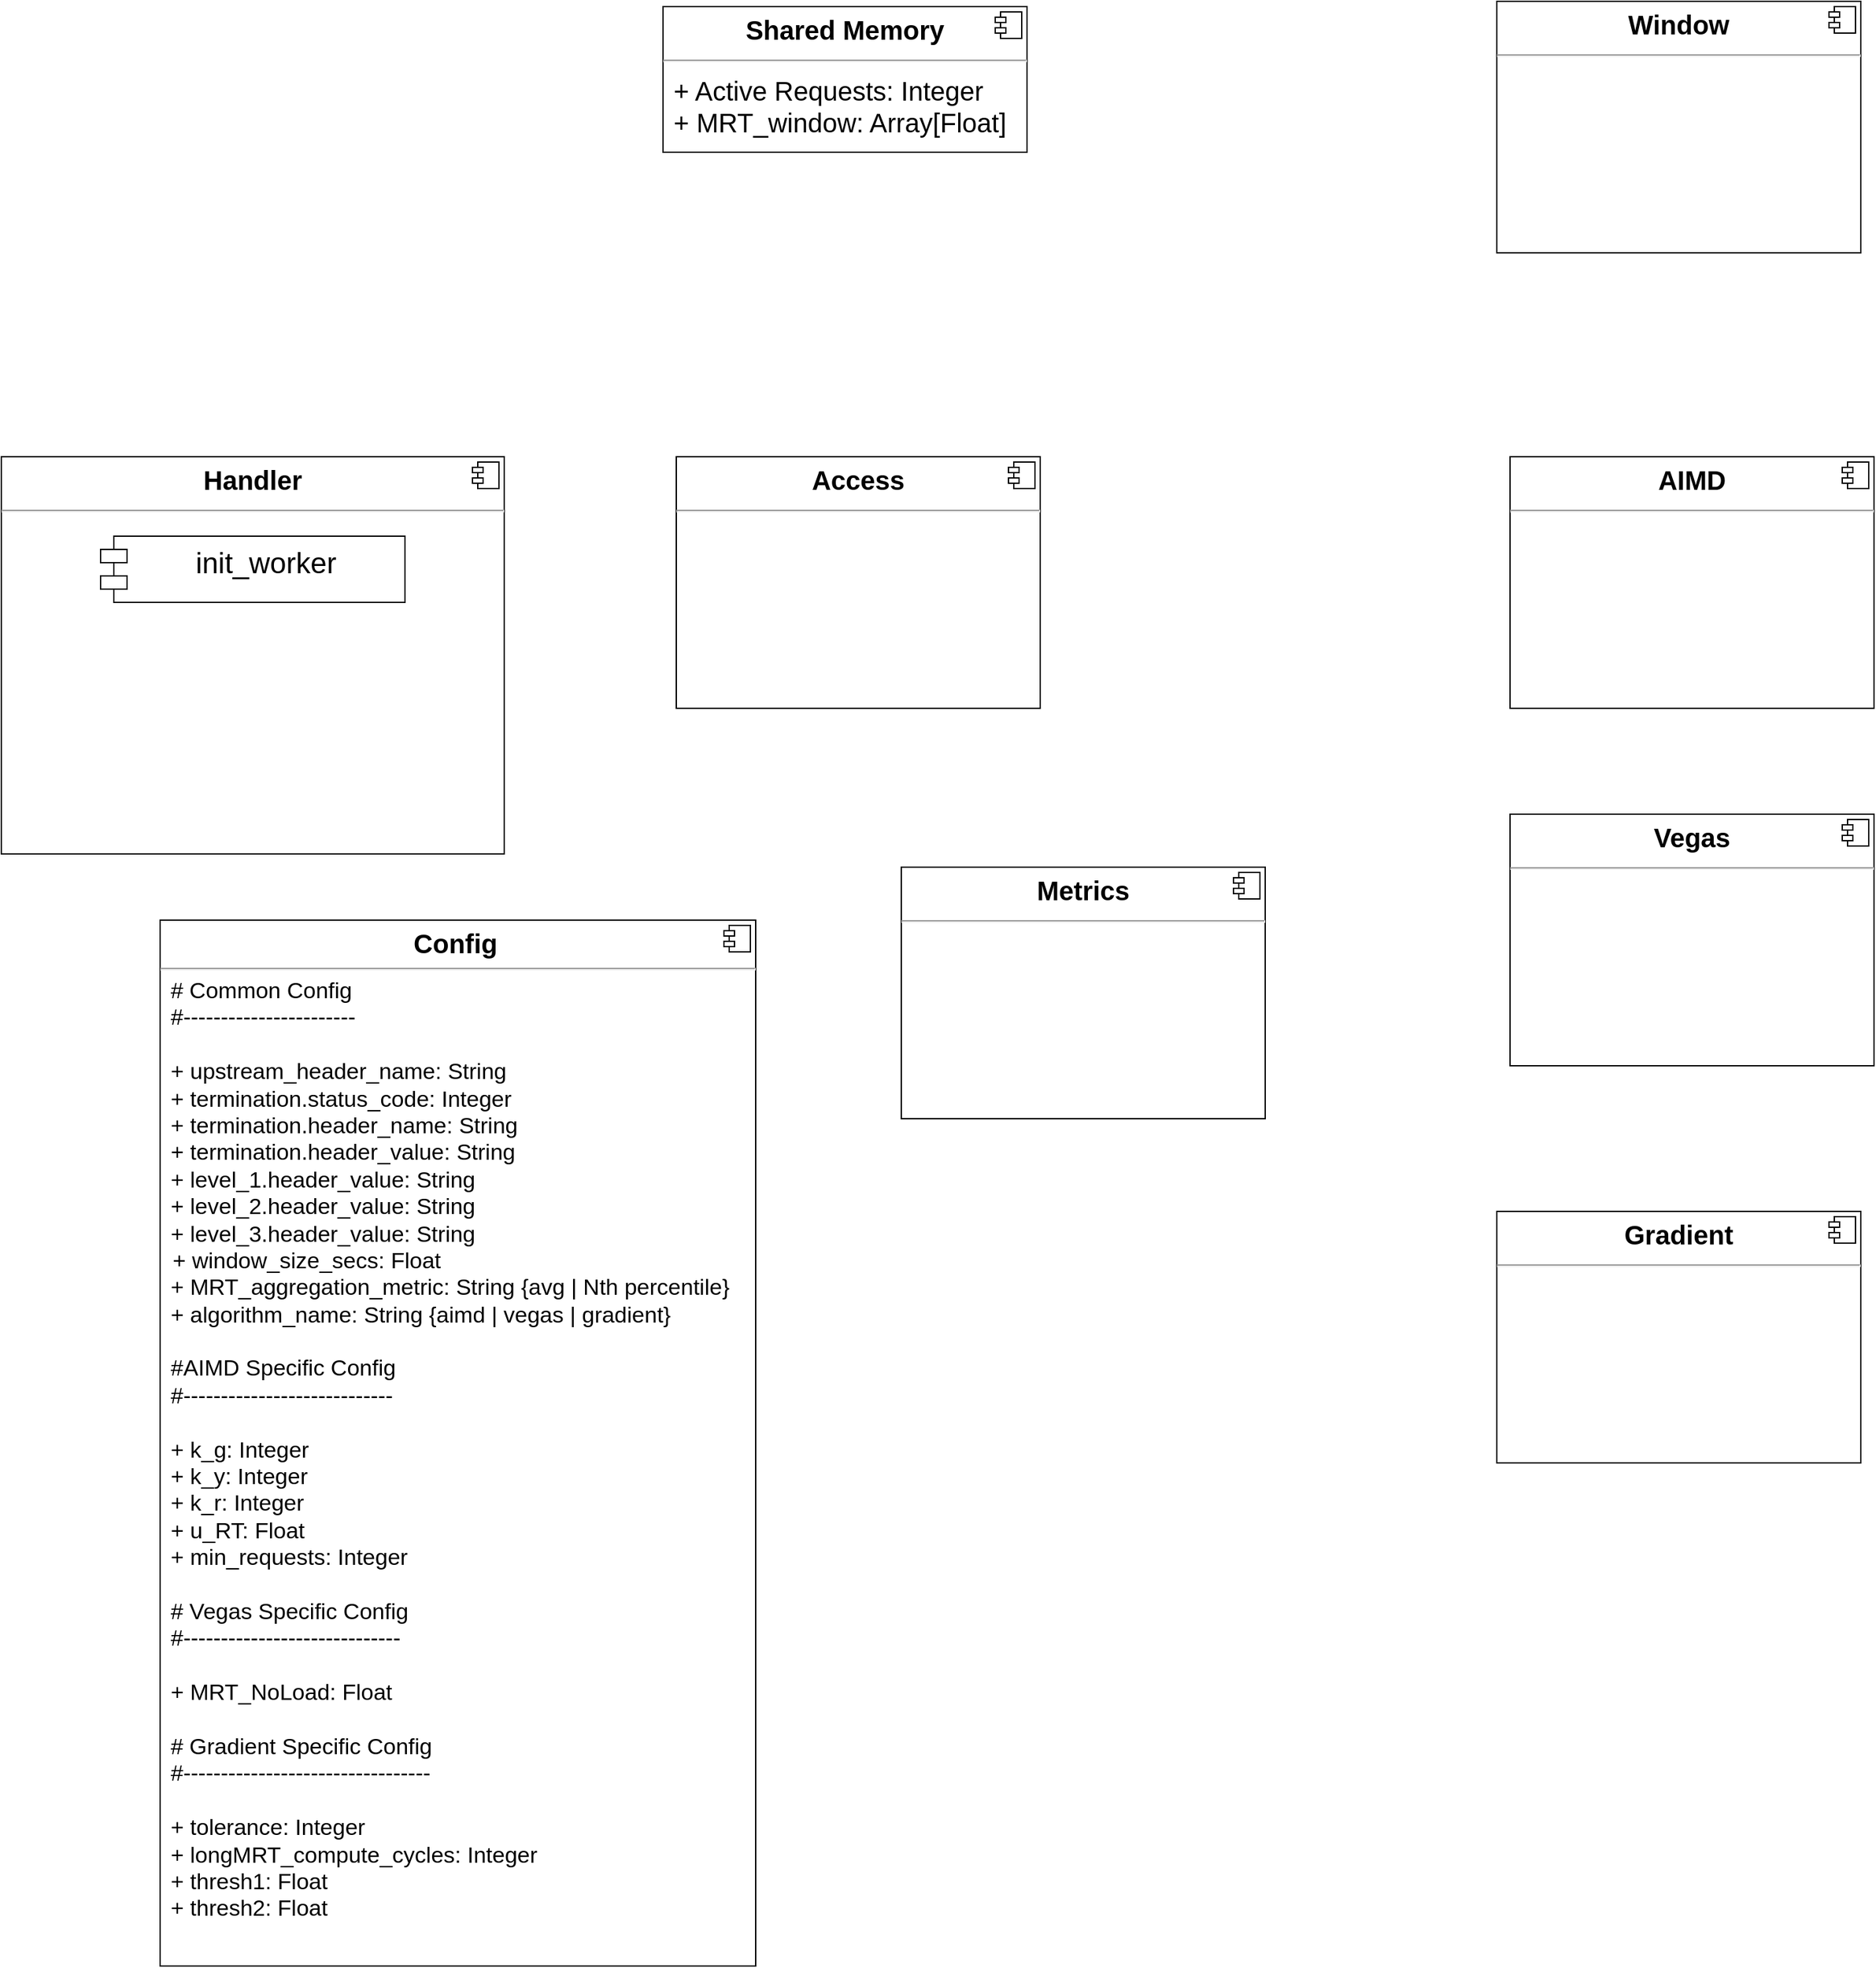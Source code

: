 <mxfile version="17.4.0" type="github">
  <diagram id="C5RBs43oDa-KdzZeNtuy" name="Page-1">
    <mxGraphModel dx="2628" dy="2169" grid="1" gridSize="10" guides="1" tooltips="1" connect="1" arrows="1" fold="1" page="1" pageScale="1" pageWidth="827" pageHeight="1169" math="0" shadow="0">
      <root>
        <mxCell id="WIyWlLk6GJQsqaUBKTNV-0" />
        <mxCell id="WIyWlLk6GJQsqaUBKTNV-1" parent="WIyWlLk6GJQsqaUBKTNV-0" />
        <mxCell id="--dWJRHX75SRgyuAdrLD-0" value="&lt;p style=&quot;margin: 0px ; margin-top: 6px ; text-align: center&quot;&gt;&lt;b&gt;&lt;font style=&quot;font-size: 20px&quot;&gt;Config&lt;/font&gt;&lt;span style=&quot;font-size: 13px&quot;&gt;&amp;nbsp;&lt;/span&gt;&lt;/b&gt;&lt;/p&gt;&lt;hr&gt;&lt;p style=&quot;margin: 0px 0px 0px 8px ; font-size: 17px&quot;&gt;&lt;font style=&quot;font-size: 17px&quot;&gt;# Common Config&lt;/font&gt;&lt;/p&gt;&lt;p style=&quot;margin: 0px 0px 0px 8px ; font-size: 17px&quot;&gt;&lt;font style=&quot;font-size: 17px&quot;&gt;#-----------------------&lt;/font&gt;&lt;/p&gt;&lt;p style=&quot;margin: 0px 0px 0px 8px ; font-size: 17px&quot;&gt;&lt;font style=&quot;font-size: 17px&quot;&gt;&lt;br&gt;&lt;/font&gt;&lt;/p&gt;&lt;p style=&quot;margin: 0px 0px 0px 8px ; font-size: 17px&quot;&gt;&lt;font style=&quot;font-size: 17px&quot;&gt;+ upstream_header_name: String&lt;br&gt;+ termination.status_code: Integer&lt;/font&gt;&lt;/p&gt;&lt;p style=&quot;margin: 0px 0px 0px 8px ; font-size: 17px&quot;&gt;&lt;font style=&quot;font-size: 17px&quot;&gt;+&amp;nbsp;termination.header_name: String&lt;/font&gt;&lt;/p&gt;&lt;p style=&quot;margin: 0px 0px 0px 8px ; font-size: 17px&quot;&gt;&lt;font style=&quot;font-size: 17px&quot;&gt;+&amp;nbsp;termination.header_value: String&lt;/font&gt;&lt;/p&gt;&lt;p style=&quot;margin: 0px 0px 0px 8px ; font-size: 17px&quot;&gt;&lt;font style=&quot;font-size: 17px&quot;&gt;+&amp;nbsp;level_1.header_value: String&lt;span&gt;&amp;nbsp;&lt;/span&gt;&lt;/font&gt;&lt;/p&gt;&lt;p style=&quot;margin: 0px 0px 0px 8px ; font-size: 17px&quot;&gt;&lt;font style=&quot;font-size: 17px&quot;&gt;+&amp;nbsp;level_2.header_value: String&lt;span&gt;&amp;nbsp;&lt;/span&gt;&lt;span&gt;&lt;br&gt;&lt;/span&gt;&lt;/font&gt;&lt;/p&gt;&lt;p style=&quot;margin: 0px 0px 0px 8px ; font-size: 17px&quot;&gt;&lt;font style=&quot;font-size: 17px&quot;&gt;+&amp;nbsp;level_3.header_value: String&lt;span&gt;&amp;nbsp;&lt;/span&gt;&lt;span&gt;&lt;br&gt;&lt;/span&gt;&lt;/font&gt;&lt;/p&gt;&lt;font style=&quot;font-size: 17px&quot;&gt;&amp;nbsp;&amp;nbsp;+ window_size_secs: Float&lt;br&gt;&lt;/font&gt;&lt;p style=&quot;margin: 0px 0px 0px 8px ; font-size: 17px&quot;&gt;&lt;font style=&quot;font-size: 17px&quot;&gt;+&amp;nbsp;MRT_aggregation_metric: String {avg | Nth percentile}&lt;br&gt;+ algorithm_name: String {aimd | vegas | gradient}&lt;/font&gt;&lt;/p&gt;&lt;p style=&quot;margin: 0px 0px 0px 8px ; font-size: 17px&quot;&gt;&lt;font style=&quot;font-size: 17px&quot;&gt;&lt;br&gt;&lt;/font&gt;&lt;/p&gt;&lt;p style=&quot;margin: 0px 0px 0px 8px ; font-size: 17px&quot;&gt;&lt;font style=&quot;font-size: 17px&quot;&gt;#AIMD Specific Config&lt;/font&gt;&lt;/p&gt;&lt;p style=&quot;margin: 0px 0px 0px 8px ; font-size: 17px&quot;&gt;&lt;font style=&quot;font-size: 17px&quot;&gt;#----------------------------&lt;/font&gt;&lt;/p&gt;&lt;p style=&quot;margin: 0px 0px 0px 8px ; font-size: 17px&quot;&gt;&lt;font style=&quot;font-size: 17px&quot;&gt;&lt;br&gt;&lt;/font&gt;&lt;/p&gt;&lt;p style=&quot;margin: 0px 0px 0px 8px ; font-size: 17px&quot;&gt;&lt;font style=&quot;font-size: 17px&quot;&gt;+ k_g: Integer&lt;br&gt;&lt;/font&gt;&lt;/p&gt;&lt;p style=&quot;margin: 0px 0px 0px 8px ; font-size: 17px&quot;&gt;&lt;font style=&quot;font-size: 17px&quot;&gt;+&amp;nbsp;k_y: Integer&lt;/font&gt;&lt;/p&gt;&lt;p style=&quot;margin: 0px 0px 0px 8px ; font-size: 17px&quot;&gt;&lt;font style=&quot;font-size: 17px&quot;&gt;+&amp;nbsp;k_r: Integer&lt;/font&gt;&lt;/p&gt;&lt;p style=&quot;margin: 0px 0px 0px 8px ; font-size: 17px&quot;&gt;&lt;font style=&quot;font-size: 17px&quot;&gt;+ u_RT: Float&lt;br&gt;&lt;/font&gt;&lt;/p&gt;&lt;p style=&quot;margin: 0px 0px 0px 8px ; font-size: 17px&quot;&gt;&lt;font style=&quot;font-size: 17px&quot;&gt;+ min_requests: Integer&lt;br&gt;&lt;/font&gt;&lt;/p&gt;&lt;p style=&quot;margin: 0px 0px 0px 8px ; font-size: 17px&quot;&gt;&lt;font style=&quot;font-size: 17px&quot;&gt;&lt;br&gt;&lt;/font&gt;&lt;/p&gt;&lt;p style=&quot;margin: 0px 0px 0px 8px ; font-size: 17px&quot;&gt;&lt;font style=&quot;font-size: 17px&quot;&gt;# Vegas&amp;nbsp;Specific Config&lt;/font&gt;&lt;/p&gt;&lt;p style=&quot;margin: 0px 0px 0px 8px ; font-size: 17px&quot;&gt;&lt;font style=&quot;font-size: 17px&quot;&gt;#-----------------------------&lt;/font&gt;&lt;/p&gt;&lt;p style=&quot;margin: 0px 0px 0px 8px ; font-size: 17px&quot;&gt;&lt;font style=&quot;font-size: 17px&quot;&gt;&lt;br&gt;&lt;/font&gt;&lt;/p&gt;&lt;p style=&quot;margin: 0px 0px 0px 8px ; font-size: 17px&quot;&gt;&lt;font style=&quot;font-size: 17px&quot;&gt;+ MRT_NoLoad: Float&lt;br&gt;&lt;/font&gt;&lt;/p&gt;&lt;p style=&quot;margin: 0px 0px 0px 8px ; font-size: 17px&quot;&gt;&lt;font style=&quot;font-size: 17px&quot;&gt;&lt;br&gt;&lt;/font&gt;&lt;/p&gt;&lt;p style=&quot;margin: 0px 0px 0px 8px ; font-size: 17px&quot;&gt;&lt;font style=&quot;font-size: 17px&quot;&gt;# Gradient Specific Config&lt;/font&gt;&lt;/p&gt;&lt;p style=&quot;margin: 0px 0px 0px 8px ; font-size: 17px&quot;&gt;&lt;font style=&quot;font-size: 17px&quot;&gt;#---------------------------------&lt;/font&gt;&lt;/p&gt;&lt;p style=&quot;margin: 0px 0px 0px 8px ; font-size: 17px&quot;&gt;&lt;font style=&quot;font-size: 17px&quot;&gt;&lt;br&gt;&lt;/font&gt;&lt;/p&gt;&lt;p style=&quot;margin: 0px 0px 0px 8px ; font-size: 17px&quot;&gt;&lt;font style=&quot;font-size: 17px&quot;&gt;+ tolerance: Integer&amp;nbsp;&lt;/font&gt;&lt;/p&gt;&lt;p style=&quot;margin: 0px 0px 0px 8px ; font-size: 17px&quot;&gt;&lt;font style=&quot;font-size: 17px&quot;&gt;+&amp;nbsp;longMRT_compute_cycles: Integer&lt;/font&gt;&lt;/p&gt;&lt;p style=&quot;margin: 0px 0px 0px 8px ; font-size: 17px&quot;&gt;&lt;font style=&quot;font-size: 17px&quot;&gt;+&amp;nbsp;thresh1: Float&amp;nbsp;&lt;/font&gt;&lt;/p&gt;&lt;p style=&quot;margin: 0px 0px 0px 8px ; font-size: 17px&quot;&gt;&lt;font style=&quot;font-size: 17px&quot;&gt;+&amp;nbsp;thresh2: Float&lt;/font&gt;&lt;/p&gt;" style="align=left;overflow=fill;html=1;dropTarget=0;" vertex="1" parent="WIyWlLk6GJQsqaUBKTNV-1">
          <mxGeometry x="200" y="110" width="450" height="790" as="geometry" />
        </mxCell>
        <mxCell id="--dWJRHX75SRgyuAdrLD-1" value="" style="shape=component;jettyWidth=8;jettyHeight=4;" vertex="1" parent="--dWJRHX75SRgyuAdrLD-0">
          <mxGeometry x="1" width="20" height="20" relative="1" as="geometry">
            <mxPoint x="-24" y="4" as="offset" />
          </mxGeometry>
        </mxCell>
        <mxCell id="--dWJRHX75SRgyuAdrLD-2" value="&lt;p style=&quot;margin: 0px ; margin-top: 6px ; text-align: center&quot;&gt;&lt;b&gt;Handler&lt;/b&gt;&lt;/p&gt;&lt;hr&gt;&lt;p style=&quot;margin: 0px ; margin-left: 8px&quot;&gt;&lt;br&gt;&lt;/p&gt;" style="align=left;overflow=fill;html=1;dropTarget=0;fontSize=20;" vertex="1" parent="WIyWlLk6GJQsqaUBKTNV-1">
          <mxGeometry x="80" y="-240" width="380" height="300" as="geometry" />
        </mxCell>
        <mxCell id="--dWJRHX75SRgyuAdrLD-3" value="" style="shape=component;jettyWidth=8;jettyHeight=4;fontSize=20;" vertex="1" parent="--dWJRHX75SRgyuAdrLD-2">
          <mxGeometry x="1" width="20" height="20" relative="1" as="geometry">
            <mxPoint x="-24" y="4" as="offset" />
          </mxGeometry>
        </mxCell>
        <mxCell id="--dWJRHX75SRgyuAdrLD-4" value="&lt;p style=&quot;margin: 0px ; margin-top: 6px ; text-align: center&quot;&gt;&lt;b&gt;Window&lt;/b&gt;&lt;/p&gt;&lt;hr&gt;&lt;p style=&quot;margin: 0px ; margin-left: 8px&quot;&gt;&lt;br&gt;&lt;/p&gt;" style="align=left;overflow=fill;html=1;dropTarget=0;fontSize=20;" vertex="1" parent="WIyWlLk6GJQsqaUBKTNV-1">
          <mxGeometry x="1210" y="-584" width="275" height="190" as="geometry" />
        </mxCell>
        <mxCell id="--dWJRHX75SRgyuAdrLD-5" value="" style="shape=component;jettyWidth=8;jettyHeight=4;fontSize=20;" vertex="1" parent="--dWJRHX75SRgyuAdrLD-4">
          <mxGeometry x="1" width="20" height="20" relative="1" as="geometry">
            <mxPoint x="-24" y="4" as="offset" />
          </mxGeometry>
        </mxCell>
        <mxCell id="--dWJRHX75SRgyuAdrLD-6" value="&lt;p style=&quot;margin: 0px ; margin-top: 6px ; text-align: center&quot;&gt;&lt;b&gt;AIMD&lt;/b&gt;&lt;/p&gt;&lt;hr&gt;&lt;p style=&quot;margin: 0px ; margin-left: 8px&quot;&gt;&lt;br&gt;&lt;/p&gt;" style="align=left;overflow=fill;html=1;dropTarget=0;fontSize=20;" vertex="1" parent="WIyWlLk6GJQsqaUBKTNV-1">
          <mxGeometry x="1220" y="-240" width="275" height="190" as="geometry" />
        </mxCell>
        <mxCell id="--dWJRHX75SRgyuAdrLD-7" value="" style="shape=component;jettyWidth=8;jettyHeight=4;fontSize=20;" vertex="1" parent="--dWJRHX75SRgyuAdrLD-6">
          <mxGeometry x="1" width="20" height="20" relative="1" as="geometry">
            <mxPoint x="-24" y="4" as="offset" />
          </mxGeometry>
        </mxCell>
        <mxCell id="--dWJRHX75SRgyuAdrLD-8" value="&lt;p style=&quot;margin: 0px ; margin-top: 6px ; text-align: center&quot;&gt;&lt;b&gt;Vegas&lt;/b&gt;&lt;/p&gt;&lt;hr&gt;&lt;p style=&quot;margin: 0px ; margin-left: 8px&quot;&gt;&lt;br&gt;&lt;/p&gt;" style="align=left;overflow=fill;html=1;dropTarget=0;fontSize=20;" vertex="1" parent="WIyWlLk6GJQsqaUBKTNV-1">
          <mxGeometry x="1220" y="30" width="275" height="190" as="geometry" />
        </mxCell>
        <mxCell id="--dWJRHX75SRgyuAdrLD-9" value="" style="shape=component;jettyWidth=8;jettyHeight=4;fontSize=20;" vertex="1" parent="--dWJRHX75SRgyuAdrLD-8">
          <mxGeometry x="1" width="20" height="20" relative="1" as="geometry">
            <mxPoint x="-24" y="4" as="offset" />
          </mxGeometry>
        </mxCell>
        <mxCell id="--dWJRHX75SRgyuAdrLD-10" value="&lt;p style=&quot;margin: 0px ; margin-top: 6px ; text-align: center&quot;&gt;&lt;b&gt;Gradient&lt;/b&gt;&lt;/p&gt;&lt;hr&gt;&lt;p style=&quot;margin: 0px ; margin-left: 8px&quot;&gt;&lt;br&gt;&lt;/p&gt;" style="align=left;overflow=fill;html=1;dropTarget=0;fontSize=20;" vertex="1" parent="WIyWlLk6GJQsqaUBKTNV-1">
          <mxGeometry x="1210" y="330" width="275" height="190" as="geometry" />
        </mxCell>
        <mxCell id="--dWJRHX75SRgyuAdrLD-11" value="" style="shape=component;jettyWidth=8;jettyHeight=4;fontSize=20;" vertex="1" parent="--dWJRHX75SRgyuAdrLD-10">
          <mxGeometry x="1" width="20" height="20" relative="1" as="geometry">
            <mxPoint x="-24" y="4" as="offset" />
          </mxGeometry>
        </mxCell>
        <mxCell id="--dWJRHX75SRgyuAdrLD-12" value="&lt;p style=&quot;margin: 0px ; margin-top: 6px ; text-align: center&quot;&gt;&lt;b&gt;Metrics&lt;/b&gt;&lt;/p&gt;&lt;hr&gt;&lt;p style=&quot;margin: 0px ; margin-left: 8px&quot;&gt;&lt;br&gt;&lt;/p&gt;" style="align=left;overflow=fill;html=1;dropTarget=0;fontSize=20;" vertex="1" parent="WIyWlLk6GJQsqaUBKTNV-1">
          <mxGeometry x="760" y="70" width="275" height="190" as="geometry" />
        </mxCell>
        <mxCell id="--dWJRHX75SRgyuAdrLD-13" value="" style="shape=component;jettyWidth=8;jettyHeight=4;fontSize=20;" vertex="1" parent="--dWJRHX75SRgyuAdrLD-12">
          <mxGeometry x="1" width="20" height="20" relative="1" as="geometry">
            <mxPoint x="-24" y="4" as="offset" />
          </mxGeometry>
        </mxCell>
        <mxCell id="--dWJRHX75SRgyuAdrLD-15" value="&lt;p style=&quot;margin: 0px ; margin-top: 6px ; text-align: center&quot;&gt;&lt;b&gt;Access&lt;/b&gt;&lt;/p&gt;&lt;hr&gt;&lt;p style=&quot;margin: 0px ; margin-left: 8px&quot;&gt;&lt;br&gt;&lt;/p&gt;" style="align=left;overflow=fill;html=1;dropTarget=0;fontSize=20;" vertex="1" parent="WIyWlLk6GJQsqaUBKTNV-1">
          <mxGeometry x="590" y="-240" width="275" height="190" as="geometry" />
        </mxCell>
        <mxCell id="--dWJRHX75SRgyuAdrLD-16" value="" style="shape=component;jettyWidth=8;jettyHeight=4;fontSize=20;" vertex="1" parent="--dWJRHX75SRgyuAdrLD-15">
          <mxGeometry x="1" width="20" height="20" relative="1" as="geometry">
            <mxPoint x="-24" y="4" as="offset" />
          </mxGeometry>
        </mxCell>
        <mxCell id="--dWJRHX75SRgyuAdrLD-19" value="&lt;p style=&quot;margin: 0px ; margin-top: 6px ; text-align: center&quot;&gt;&lt;b&gt;Shared Memory&lt;/b&gt;&lt;/p&gt;&lt;hr&gt;&lt;p style=&quot;margin: 0px ; margin-left: 8px&quot;&gt;+ Active Requests: Integer&lt;br&gt;+ MRT_window: Array[Float]&lt;/p&gt;" style="align=left;overflow=fill;html=1;dropTarget=0;fontSize=20;" vertex="1" parent="WIyWlLk6GJQsqaUBKTNV-1">
          <mxGeometry x="580" y="-580" width="275" height="110" as="geometry" />
        </mxCell>
        <mxCell id="--dWJRHX75SRgyuAdrLD-20" value="" style="shape=component;jettyWidth=8;jettyHeight=4;fontSize=20;" vertex="1" parent="--dWJRHX75SRgyuAdrLD-19">
          <mxGeometry x="1" width="20" height="20" relative="1" as="geometry">
            <mxPoint x="-24" y="4" as="offset" />
          </mxGeometry>
        </mxCell>
        <mxCell id="--dWJRHX75SRgyuAdrLD-25" value="init_worker" style="shape=module;align=left;spacingLeft=20;align=center;verticalAlign=top;fontSize=22;" vertex="1" parent="WIyWlLk6GJQsqaUBKTNV-1">
          <mxGeometry x="155" y="-180" width="230" height="50" as="geometry" />
        </mxCell>
      </root>
    </mxGraphModel>
  </diagram>
</mxfile>
